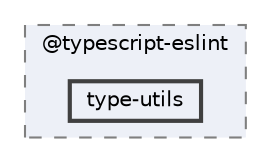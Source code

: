 digraph "pkiclassroomrescheduler/src/main/frontend/node_modules/@typescript-eslint/type-utils"
{
 // LATEX_PDF_SIZE
  bgcolor="transparent";
  edge [fontname=Helvetica,fontsize=10,labelfontname=Helvetica,labelfontsize=10];
  node [fontname=Helvetica,fontsize=10,shape=box,height=0.2,width=0.4];
  compound=true
  subgraph clusterdir_68e8f995fcc5380f81b55e0482476f79 {
    graph [ bgcolor="#edf0f7", pencolor="grey50", label="@typescript-eslint", fontname=Helvetica,fontsize=10 style="filled,dashed", URL="dir_68e8f995fcc5380f81b55e0482476f79.html",tooltip=""]
  dir_978882aa8b36de887bb9654d9e03f3be [label="type-utils", fillcolor="#edf0f7", color="grey25", style="filled,bold", URL="dir_978882aa8b36de887bb9654d9e03f3be.html",tooltip=""];
  }
}
